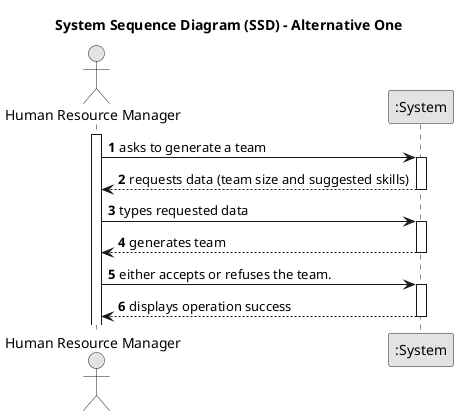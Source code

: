 @startuml
skinparam monochrome true
skinparam packageStyle rectangle
skinparam shadowing false

title System Sequence Diagram (SSD) - Alternative One

autonumber

actor "Human Resource Manager" as Employee
participant ":System" as System

activate Employee

    Employee -> System : asks to generate a team
    activate System

        System --> Employee : requests data (team size and suggested skills)
    deactivate System

    Employee -> System : types requested data
    activate System

        System --> Employee : generates team
    deactivate System

    Employee -> System : either accepts or refuses the team.
    activate System

        System --> Employee : displays operation success
    deactivate System

@enduml